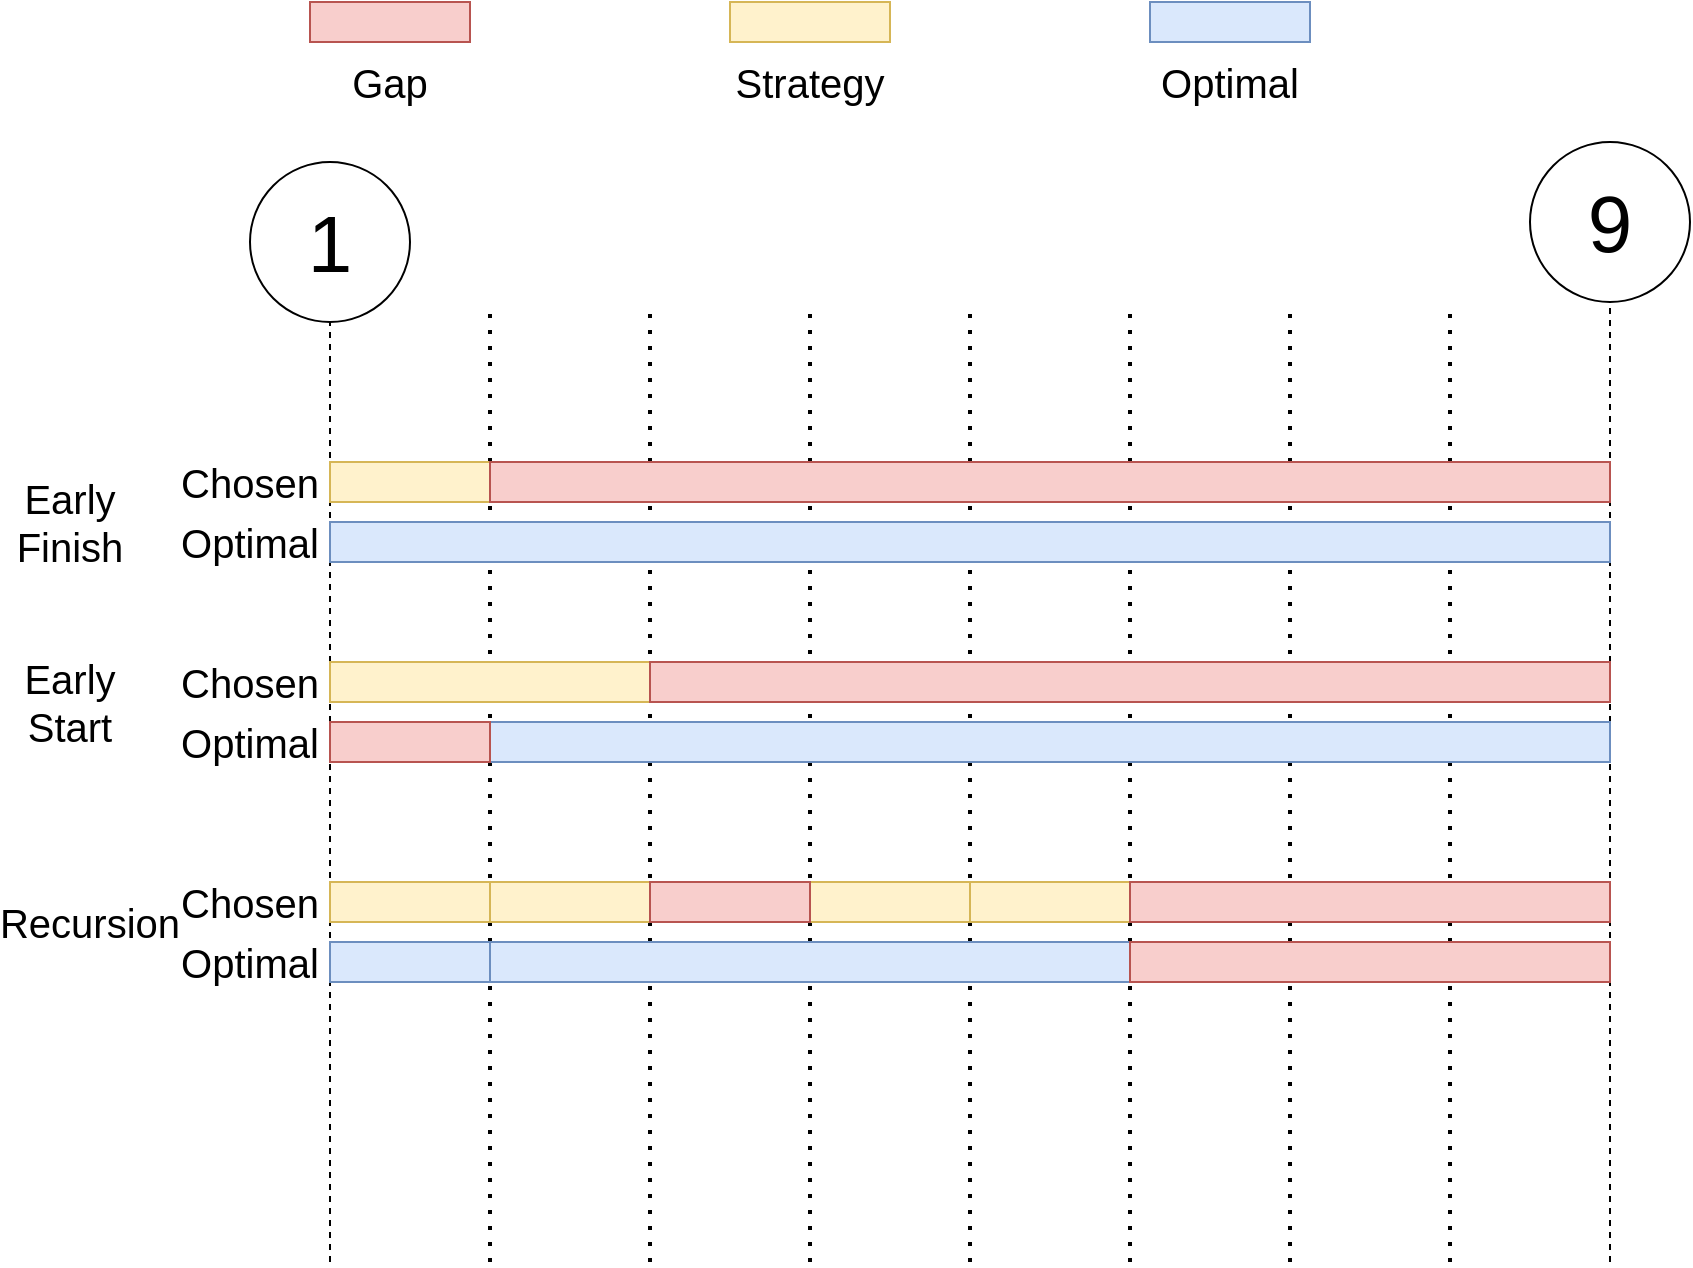 <mxfile version="14.4.3" type="device"><diagram id="FBuusTw8_-JRY88DTJKO" name="Page-1"><mxGraphModel dx="2160" dy="1953" grid="1" gridSize="10" guides="1" tooltips="1" connect="1" arrows="1" fold="1" page="1" pageScale="1" pageWidth="850" pageHeight="1100" math="0" shadow="0"><root><mxCell id="0"/><mxCell id="1" style="locked=1;" parent="0"/><mxCell id="d207gGaIoYwn7Pmc7Se4-831" value="" style="endArrow=none;dashed=1;html=1;" edge="1" parent="1"><mxGeometry width="50" height="50" relative="1" as="geometry"><mxPoint x="120" y="520" as="sourcePoint"/><mxPoint x="120" y="40" as="targetPoint"/></mxGeometry></mxCell><mxCell id="d207gGaIoYwn7Pmc7Se4-832" value="" style="endArrow=none;dashed=1;html=1;" edge="1" parent="1"><mxGeometry width="50" height="50" relative="1" as="geometry"><mxPoint x="760" y="520" as="sourcePoint"/><mxPoint x="760" y="40" as="targetPoint"/></mxGeometry></mxCell><mxCell id="d207gGaIoYwn7Pmc7Se4-833" value="" style="endArrow=none;dashed=1;html=1;dashPattern=1 3;strokeWidth=2;" edge="1" parent="1"><mxGeometry width="50" height="50" relative="1" as="geometry"><mxPoint x="200" y="520" as="sourcePoint"/><mxPoint x="200" y="40" as="targetPoint"/></mxGeometry></mxCell><mxCell id="d207gGaIoYwn7Pmc7Se4-834" value="" style="endArrow=none;dashed=1;html=1;dashPattern=1 3;strokeWidth=2;" edge="1" parent="1"><mxGeometry width="50" height="50" relative="1" as="geometry"><mxPoint x="280" y="520" as="sourcePoint"/><mxPoint x="280" y="40" as="targetPoint"/></mxGeometry></mxCell><mxCell id="d207gGaIoYwn7Pmc7Se4-835" value="" style="endArrow=none;dashed=1;html=1;dashPattern=1 3;strokeWidth=2;" edge="1" parent="1"><mxGeometry width="50" height="50" relative="1" as="geometry"><mxPoint x="360" y="520" as="sourcePoint"/><mxPoint x="360" y="40" as="targetPoint"/></mxGeometry></mxCell><mxCell id="d207gGaIoYwn7Pmc7Se4-836" value="" style="endArrow=none;dashed=1;html=1;dashPattern=1 3;strokeWidth=2;" edge="1" parent="1"><mxGeometry width="50" height="50" relative="1" as="geometry"><mxPoint x="440" y="520" as="sourcePoint"/><mxPoint x="440" y="40" as="targetPoint"/></mxGeometry></mxCell><mxCell id="d207gGaIoYwn7Pmc7Se4-845" value="" style="endArrow=none;dashed=1;html=1;dashPattern=1 3;strokeWidth=2;" edge="1" parent="1"><mxGeometry width="50" height="50" relative="1" as="geometry"><mxPoint x="520" y="520" as="sourcePoint"/><mxPoint x="520" y="40" as="targetPoint"/></mxGeometry></mxCell><mxCell id="d207gGaIoYwn7Pmc7Se4-846" value="" style="endArrow=none;dashed=1;html=1;dashPattern=1 3;strokeWidth=2;" edge="1" parent="1"><mxGeometry width="50" height="50" relative="1" as="geometry"><mxPoint x="600" y="520" as="sourcePoint"/><mxPoint x="600" y="40" as="targetPoint"/></mxGeometry></mxCell><mxCell id="d207gGaIoYwn7Pmc7Se4-847" value="" style="endArrow=none;dashed=1;html=1;dashPattern=1 3;strokeWidth=2;" edge="1" parent="1"><mxGeometry width="50" height="50" relative="1" as="geometry"><mxPoint x="680" y="520" as="sourcePoint"/><mxPoint x="680" y="40" as="targetPoint"/></mxGeometry></mxCell><mxCell id="d207gGaIoYwn7Pmc7Se4-840" value="Foreground" style="" parent="0"/><mxCell id="d207gGaIoYwn7Pmc7Se4-841" value="" style="rounded=0;whiteSpace=wrap;html=1;fillColor=#fff2cc;strokeColor=#d6b656;" vertex="1" parent="d207gGaIoYwn7Pmc7Se4-840"><mxGeometry x="120" y="120" width="80" height="20" as="geometry"/></mxCell><mxCell id="d207gGaIoYwn7Pmc7Se4-842" value="&lt;font style=&quot;font-size: 40px&quot;&gt;1&lt;/font&gt;" style="ellipse;whiteSpace=wrap;html=1;aspect=fixed;" vertex="1" parent="d207gGaIoYwn7Pmc7Se4-840"><mxGeometry x="80" y="-30" width="80" height="80" as="geometry"/></mxCell><mxCell id="d207gGaIoYwn7Pmc7Se4-843" value="&lt;span style=&quot;font-size: 40px&quot;&gt;9&lt;/span&gt;" style="ellipse;whiteSpace=wrap;html=1;aspect=fixed;" vertex="1" parent="d207gGaIoYwn7Pmc7Se4-840"><mxGeometry x="720" y="-40" width="80" height="80" as="geometry"/></mxCell><mxCell id="d207gGaIoYwn7Pmc7Se4-844" value="" style="rounded=0;whiteSpace=wrap;html=1;fillColor=#dae8fc;strokeColor=#6c8ebf;" vertex="1" parent="d207gGaIoYwn7Pmc7Se4-840"><mxGeometry x="120" y="150" width="640" height="20" as="geometry"/></mxCell><mxCell id="d207gGaIoYwn7Pmc7Se4-848" value="&lt;font style=&quot;font-size: 20px&quot;&gt;Chosen&lt;/font&gt;" style="text;html=1;strokeColor=none;fillColor=none;align=center;verticalAlign=middle;whiteSpace=wrap;rounded=0;" vertex="1" parent="d207gGaIoYwn7Pmc7Se4-840"><mxGeometry x="60" y="120" width="40" height="20" as="geometry"/></mxCell><mxCell id="d207gGaIoYwn7Pmc7Se4-849" value="&lt;span style=&quot;font-size: 20px&quot;&gt;Optimal&lt;br&gt;&lt;/span&gt;" style="text;html=1;strokeColor=none;fillColor=none;align=center;verticalAlign=middle;whiteSpace=wrap;rounded=0;" vertex="1" parent="d207gGaIoYwn7Pmc7Se4-840"><mxGeometry x="60" y="150" width="40" height="20" as="geometry"/></mxCell><mxCell id="d207gGaIoYwn7Pmc7Se4-850" value="" style="rounded=0;whiteSpace=wrap;html=1;fillColor=#fff2cc;strokeColor=#d6b656;" vertex="1" parent="d207gGaIoYwn7Pmc7Se4-840"><mxGeometry x="120" y="220" width="160" height="20" as="geometry"/></mxCell><mxCell id="d207gGaIoYwn7Pmc7Se4-851" value="" style="rounded=0;whiteSpace=wrap;html=1;fillColor=#dae8fc;strokeColor=#6c8ebf;" vertex="1" parent="d207gGaIoYwn7Pmc7Se4-840"><mxGeometry x="200" y="250" width="560" height="20" as="geometry"/></mxCell><mxCell id="d207gGaIoYwn7Pmc7Se4-852" value="&lt;font style=&quot;font-size: 20px&quot;&gt;Chosen&lt;/font&gt;" style="text;html=1;strokeColor=none;fillColor=none;align=center;verticalAlign=middle;whiteSpace=wrap;rounded=0;" vertex="1" parent="d207gGaIoYwn7Pmc7Se4-840"><mxGeometry x="60" y="220" width="40" height="20" as="geometry"/></mxCell><mxCell id="d207gGaIoYwn7Pmc7Se4-853" value="&lt;span style=&quot;font-size: 20px&quot;&gt;Optimal&lt;br&gt;&lt;/span&gt;" style="text;html=1;strokeColor=none;fillColor=none;align=center;verticalAlign=middle;whiteSpace=wrap;rounded=0;" vertex="1" parent="d207gGaIoYwn7Pmc7Se4-840"><mxGeometry x="60" y="250" width="40" height="20" as="geometry"/></mxCell><mxCell id="d207gGaIoYwn7Pmc7Se4-854" value="" style="rounded=0;whiteSpace=wrap;html=1;fillColor=#fff2cc;strokeColor=#d6b656;" vertex="1" parent="d207gGaIoYwn7Pmc7Se4-840"><mxGeometry x="120" y="330" width="80" height="20" as="geometry"/></mxCell><mxCell id="d207gGaIoYwn7Pmc7Se4-855" value="" style="rounded=0;whiteSpace=wrap;html=1;fillColor=#dae8fc;strokeColor=#6c8ebf;" vertex="1" parent="d207gGaIoYwn7Pmc7Se4-840"><mxGeometry x="120" y="360" width="80" height="20" as="geometry"/></mxCell><mxCell id="d207gGaIoYwn7Pmc7Se4-856" value="&lt;font style=&quot;font-size: 20px&quot;&gt;Chosen&lt;/font&gt;" style="text;html=1;strokeColor=none;fillColor=none;align=center;verticalAlign=middle;whiteSpace=wrap;rounded=0;" vertex="1" parent="d207gGaIoYwn7Pmc7Se4-840"><mxGeometry x="60" y="330" width="40" height="20" as="geometry"/></mxCell><mxCell id="d207gGaIoYwn7Pmc7Se4-857" value="&lt;span style=&quot;font-size: 20px&quot;&gt;Optimal&lt;br&gt;&lt;/span&gt;" style="text;html=1;strokeColor=none;fillColor=none;align=center;verticalAlign=middle;whiteSpace=wrap;rounded=0;" vertex="1" parent="d207gGaIoYwn7Pmc7Se4-840"><mxGeometry x="60" y="360" width="40" height="20" as="geometry"/></mxCell><mxCell id="d207gGaIoYwn7Pmc7Se4-858" value="" style="rounded=0;whiteSpace=wrap;html=1;fillColor=#f8cecc;strokeColor=#b85450;" vertex="1" parent="d207gGaIoYwn7Pmc7Se4-840"><mxGeometry x="200" y="120" width="560" height="20" as="geometry"/></mxCell><mxCell id="d207gGaIoYwn7Pmc7Se4-859" value="" style="rounded=0;whiteSpace=wrap;html=1;fillColor=#f8cecc;strokeColor=#b85450;" vertex="1" parent="d207gGaIoYwn7Pmc7Se4-840"><mxGeometry x="280" y="220" width="480" height="20" as="geometry"/></mxCell><mxCell id="d207gGaIoYwn7Pmc7Se4-860" value="" style="rounded=0;whiteSpace=wrap;html=1;fillColor=#f8cecc;strokeColor=#b85450;" vertex="1" parent="d207gGaIoYwn7Pmc7Se4-840"><mxGeometry x="120" y="250" width="80" height="20" as="geometry"/></mxCell><mxCell id="d207gGaIoYwn7Pmc7Se4-861" value="" style="rounded=0;whiteSpace=wrap;html=1;fillColor=#f8cecc;strokeColor=#b85450;" vertex="1" parent="d207gGaIoYwn7Pmc7Se4-840"><mxGeometry x="110" y="-110" width="80" height="20" as="geometry"/></mxCell><mxCell id="d207gGaIoYwn7Pmc7Se4-862" value="&lt;span style=&quot;font-size: 20px&quot;&gt;Gap&lt;br&gt;&lt;/span&gt;" style="text;html=1;strokeColor=none;fillColor=none;align=center;verticalAlign=middle;whiteSpace=wrap;rounded=0;" vertex="1" parent="d207gGaIoYwn7Pmc7Se4-840"><mxGeometry x="130" y="-80" width="40" height="20" as="geometry"/></mxCell><mxCell id="d207gGaIoYwn7Pmc7Se4-863" value="" style="rounded=0;whiteSpace=wrap;html=1;fillColor=#fff2cc;strokeColor=#d6b656;" vertex="1" parent="d207gGaIoYwn7Pmc7Se4-840"><mxGeometry x="320" y="-110" width="80" height="20" as="geometry"/></mxCell><mxCell id="d207gGaIoYwn7Pmc7Se4-865" value="&lt;span style=&quot;font-size: 20px&quot;&gt;Strategy&lt;/span&gt;" style="text;html=1;strokeColor=none;fillColor=none;align=center;verticalAlign=middle;whiteSpace=wrap;rounded=0;" vertex="1" parent="d207gGaIoYwn7Pmc7Se4-840"><mxGeometry x="340" y="-80" width="40" height="20" as="geometry"/></mxCell><mxCell id="d207gGaIoYwn7Pmc7Se4-866" value="" style="rounded=0;whiteSpace=wrap;html=1;fillColor=#dae8fc;strokeColor=#6c8ebf;" vertex="1" parent="d207gGaIoYwn7Pmc7Se4-840"><mxGeometry x="530" y="-110" width="80" height="20" as="geometry"/></mxCell><mxCell id="d207gGaIoYwn7Pmc7Se4-867" value="&lt;span style=&quot;font-size: 20px&quot;&gt;Optimal&lt;br&gt;&lt;/span&gt;" style="text;html=1;strokeColor=none;fillColor=none;align=center;verticalAlign=middle;whiteSpace=wrap;rounded=0;" vertex="1" parent="d207gGaIoYwn7Pmc7Se4-840"><mxGeometry x="550" y="-80" width="40" height="20" as="geometry"/></mxCell><mxCell id="d207gGaIoYwn7Pmc7Se4-868" value="&lt;span style=&quot;font-size: 20px&quot;&gt;Early &lt;br&gt;Finish&lt;/span&gt;" style="text;html=1;strokeColor=none;fillColor=none;align=center;verticalAlign=middle;whiteSpace=wrap;rounded=0;" vertex="1" parent="d207gGaIoYwn7Pmc7Se4-840"><mxGeometry x="-30" y="140" width="40" height="20" as="geometry"/></mxCell><mxCell id="d207gGaIoYwn7Pmc7Se4-869" value="&lt;span style=&quot;font-size: 20px&quot;&gt;Early &lt;br&gt;Start&lt;br&gt;&lt;/span&gt;" style="text;html=1;strokeColor=none;fillColor=none;align=center;verticalAlign=middle;whiteSpace=wrap;rounded=0;" vertex="1" parent="d207gGaIoYwn7Pmc7Se4-840"><mxGeometry x="-30" y="230" width="40" height="20" as="geometry"/></mxCell><mxCell id="d207gGaIoYwn7Pmc7Se4-870" value="&lt;span style=&quot;font-size: 20px&quot;&gt;Recursion&lt;br&gt;&lt;/span&gt;" style="text;html=1;strokeColor=none;fillColor=none;align=center;verticalAlign=middle;whiteSpace=wrap;rounded=0;" vertex="1" parent="d207gGaIoYwn7Pmc7Se4-840"><mxGeometry x="-20" y="340" width="40" height="20" as="geometry"/></mxCell><mxCell id="d207gGaIoYwn7Pmc7Se4-871" value="" style="rounded=0;whiteSpace=wrap;html=1;fillColor=#fff2cc;strokeColor=#d6b656;" vertex="1" parent="d207gGaIoYwn7Pmc7Se4-840"><mxGeometry x="200" y="330" width="80" height="20" as="geometry"/></mxCell><mxCell id="d207gGaIoYwn7Pmc7Se4-872" value="" style="rounded=0;whiteSpace=wrap;html=1;fillColor=#fff2cc;strokeColor=#d6b656;" vertex="1" parent="d207gGaIoYwn7Pmc7Se4-840"><mxGeometry x="360" y="330" width="80" height="20" as="geometry"/></mxCell><mxCell id="d207gGaIoYwn7Pmc7Se4-873" value="" style="rounded=0;whiteSpace=wrap;html=1;fillColor=#fff2cc;strokeColor=#d6b656;" vertex="1" parent="d207gGaIoYwn7Pmc7Se4-840"><mxGeometry x="440" y="330" width="80" height="20" as="geometry"/></mxCell><mxCell id="d207gGaIoYwn7Pmc7Se4-874" value="" style="rounded=0;whiteSpace=wrap;html=1;fillColor=#dae8fc;strokeColor=#6c8ebf;" vertex="1" parent="d207gGaIoYwn7Pmc7Se4-840"><mxGeometry x="200" y="360" width="320" height="20" as="geometry"/></mxCell><mxCell id="d207gGaIoYwn7Pmc7Se4-875" value="" style="rounded=0;whiteSpace=wrap;html=1;fillColor=#f8cecc;strokeColor=#b85450;" vertex="1" parent="d207gGaIoYwn7Pmc7Se4-840"><mxGeometry x="280" y="330" width="80" height="20" as="geometry"/></mxCell><mxCell id="d207gGaIoYwn7Pmc7Se4-876" value="" style="rounded=0;whiteSpace=wrap;html=1;fillColor=#f8cecc;strokeColor=#b85450;" vertex="1" parent="d207gGaIoYwn7Pmc7Se4-840"><mxGeometry x="520" y="330" width="240" height="20" as="geometry"/></mxCell><mxCell id="d207gGaIoYwn7Pmc7Se4-877" value="" style="rounded=0;whiteSpace=wrap;html=1;fillColor=#f8cecc;strokeColor=#b85450;" vertex="1" parent="d207gGaIoYwn7Pmc7Se4-840"><mxGeometry x="520" y="360" width="240" height="20" as="geometry"/></mxCell></root></mxGraphModel></diagram></mxfile>